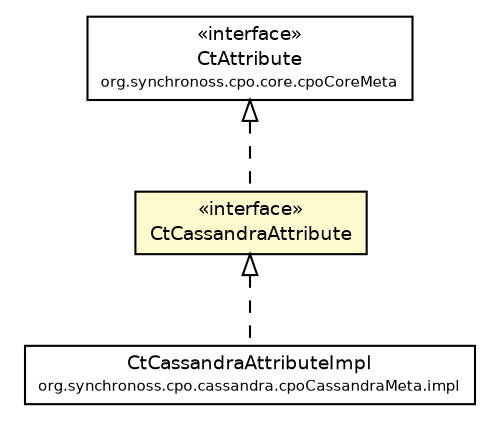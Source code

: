 #!/usr/local/bin/dot
#
# Class diagram 
# Generated by UmlGraph version 4.6 (http://www.spinellis.gr/sw/umlgraph)
#

digraph G {
	edge [fontname="Helvetica",fontsize=10,labelfontname="Helvetica",labelfontsize=10];
	node [fontname="Helvetica",fontsize=10,shape=plaintext];
	// org.synchronoss.cpo.core.cpoCoreMeta.CtAttribute
	c53123 [label=<<table border="0" cellborder="1" cellspacing="0" cellpadding="2" port="p" href="../../core/cpoCoreMeta/CtAttribute.html">
		<tr><td><table border="0" cellspacing="0" cellpadding="1">
			<tr><td> &laquo;interface&raquo; </td></tr>
			<tr><td> CtAttribute </td></tr>
			<tr><td><font point-size="7.0"> org.synchronoss.cpo.core.cpoCoreMeta </font></td></tr>
		</table></td></tr>
		</table>>, fontname="Helvetica", fontcolor="black", fontsize=9.0];
	// org.synchronoss.cpo.cassandra.cpoCassandraMeta.CtCassandraAttribute
	c53240 [label=<<table border="0" cellborder="1" cellspacing="0" cellpadding="2" port="p" bgcolor="lemonChiffon" href="./CtCassandraAttribute.html">
		<tr><td><table border="0" cellspacing="0" cellpadding="1">
			<tr><td> &laquo;interface&raquo; </td></tr>
			<tr><td> CtCassandraAttribute </td></tr>
		</table></td></tr>
		</table>>, fontname="Helvetica", fontcolor="black", fontsize=9.0];
	// org.synchronoss.cpo.cassandra.cpoCassandraMeta.impl.CtCassandraAttributeImpl
	c53244 [label=<<table border="0" cellborder="1" cellspacing="0" cellpadding="2" port="p" href="./impl/CtCassandraAttributeImpl.html">
		<tr><td><table border="0" cellspacing="0" cellpadding="1">
			<tr><td> CtCassandraAttributeImpl </td></tr>
			<tr><td><font point-size="7.0"> org.synchronoss.cpo.cassandra.cpoCassandraMeta.impl </font></td></tr>
		</table></td></tr>
		</table>>, fontname="Helvetica", fontcolor="black", fontsize=9.0];
	//org.synchronoss.cpo.cassandra.cpoCassandraMeta.CtCassandraAttribute implements org.synchronoss.cpo.core.cpoCoreMeta.CtAttribute
	c53123:p -> c53240:p [dir=back,arrowtail=empty,style=dashed];
	//org.synchronoss.cpo.cassandra.cpoCassandraMeta.impl.CtCassandraAttributeImpl implements org.synchronoss.cpo.cassandra.cpoCassandraMeta.CtCassandraAttribute
	c53240:p -> c53244:p [dir=back,arrowtail=empty,style=dashed];
}

